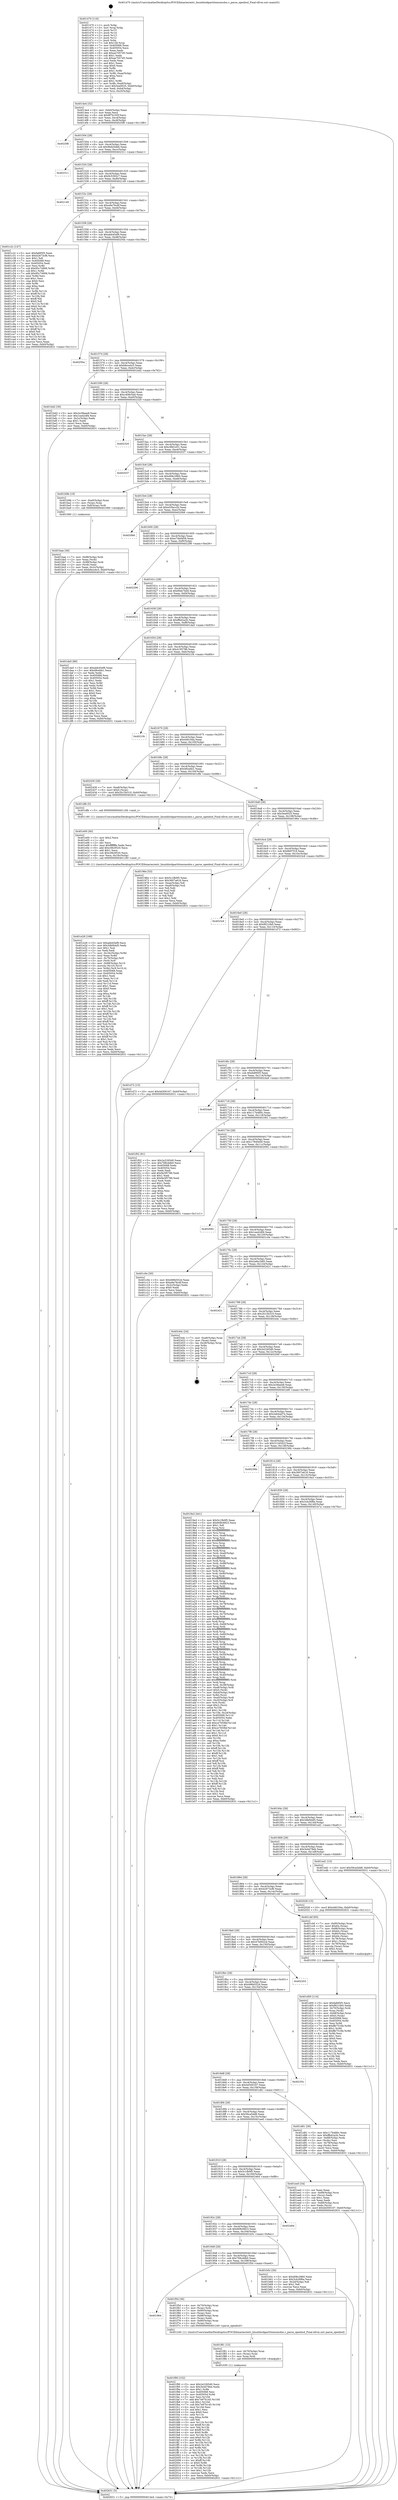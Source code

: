 digraph "0x401470" {
  label = "0x401470 (/mnt/c/Users/mathe/Desktop/tcc/POCII/binaries/extr_linuxblockpartitionsmsdos.c_parse_openbsd_Final-ollvm.out::main(0))"
  labelloc = "t"
  node[shape=record]

  Entry [label="",width=0.3,height=0.3,shape=circle,fillcolor=black,style=filled]
  "0x4014e4" [label="{
     0x4014e4 [32]\l
     | [instrs]\l
     &nbsp;&nbsp;0x4014e4 \<+6\>: mov -0xb0(%rbp),%eax\l
     &nbsp;&nbsp;0x4014ea \<+2\>: mov %eax,%ecx\l
     &nbsp;&nbsp;0x4014ec \<+6\>: sub $0x8f7b193f,%ecx\l
     &nbsp;&nbsp;0x4014f2 \<+6\>: mov %eax,-0xc4(%rbp)\l
     &nbsp;&nbsp;0x4014f8 \<+6\>: mov %ecx,-0xc8(%rbp)\l
     &nbsp;&nbsp;0x4014fe \<+6\>: je 00000000004025f8 \<main+0x1188\>\l
  }"]
  "0x4025f8" [label="{
     0x4025f8\l
  }", style=dashed]
  "0x401504" [label="{
     0x401504 [28]\l
     | [instrs]\l
     &nbsp;&nbsp;0x401504 \<+5\>: jmp 0000000000401509 \<main+0x99\>\l
     &nbsp;&nbsp;0x401509 \<+6\>: mov -0xc4(%rbp),%eax\l
     &nbsp;&nbsp;0x40150f \<+5\>: sub $0x9bd20de6,%eax\l
     &nbsp;&nbsp;0x401514 \<+6\>: mov %eax,-0xcc(%rbp)\l
     &nbsp;&nbsp;0x40151a \<+6\>: je 0000000000402311 \<main+0xea1\>\l
  }"]
  Exit [label="",width=0.3,height=0.3,shape=circle,fillcolor=black,style=filled,peripheries=2]
  "0x402311" [label="{
     0x402311\l
  }", style=dashed]
  "0x401520" [label="{
     0x401520 [28]\l
     | [instrs]\l
     &nbsp;&nbsp;0x401520 \<+5\>: jmp 0000000000401525 \<main+0xb5\>\l
     &nbsp;&nbsp;0x401525 \<+6\>: mov -0xc4(%rbp),%eax\l
     &nbsp;&nbsp;0x40152b \<+5\>: sub $0x9c5392c7,%eax\l
     &nbsp;&nbsp;0x401530 \<+6\>: mov %eax,-0xd0(%rbp)\l
     &nbsp;&nbsp;0x401536 \<+6\>: je 0000000000402149 \<main+0xcd9\>\l
  }"]
  "0x401f90" [label="{
     0x401f90 [152]\l
     | [instrs]\l
     &nbsp;&nbsp;0x401f90 \<+5\>: mov $0x2e2265d0,%ecx\l
     &nbsp;&nbsp;0x401f95 \<+5\>: mov $0x3e4d78eb,%edx\l
     &nbsp;&nbsp;0x401f9a \<+3\>: mov $0x1,%r8b\l
     &nbsp;&nbsp;0x401f9d \<+7\>: mov 0x405068,%esi\l
     &nbsp;&nbsp;0x401fa4 \<+8\>: mov 0x405054,%r9d\l
     &nbsp;&nbsp;0x401fac \<+3\>: mov %esi,%r10d\l
     &nbsp;&nbsp;0x401faf \<+7\>: add $0x7e97b145,%r10d\l
     &nbsp;&nbsp;0x401fb6 \<+4\>: sub $0x1,%r10d\l
     &nbsp;&nbsp;0x401fba \<+7\>: sub $0x7e97b145,%r10d\l
     &nbsp;&nbsp;0x401fc1 \<+4\>: imul %r10d,%esi\l
     &nbsp;&nbsp;0x401fc5 \<+3\>: and $0x1,%esi\l
     &nbsp;&nbsp;0x401fc8 \<+3\>: cmp $0x0,%esi\l
     &nbsp;&nbsp;0x401fcb \<+4\>: sete %r11b\l
     &nbsp;&nbsp;0x401fcf \<+4\>: cmp $0xa,%r9d\l
     &nbsp;&nbsp;0x401fd3 \<+3\>: setl %bl\l
     &nbsp;&nbsp;0x401fd6 \<+3\>: mov %r11b,%r14b\l
     &nbsp;&nbsp;0x401fd9 \<+4\>: xor $0xff,%r14b\l
     &nbsp;&nbsp;0x401fdd \<+3\>: mov %bl,%r15b\l
     &nbsp;&nbsp;0x401fe0 \<+4\>: xor $0xff,%r15b\l
     &nbsp;&nbsp;0x401fe4 \<+4\>: xor $0x0,%r8b\l
     &nbsp;&nbsp;0x401fe8 \<+3\>: mov %r14b,%r12b\l
     &nbsp;&nbsp;0x401feb \<+4\>: and $0x0,%r12b\l
     &nbsp;&nbsp;0x401fef \<+3\>: and %r8b,%r11b\l
     &nbsp;&nbsp;0x401ff2 \<+3\>: mov %r15b,%r13b\l
     &nbsp;&nbsp;0x401ff5 \<+4\>: and $0x0,%r13b\l
     &nbsp;&nbsp;0x401ff9 \<+3\>: and %r8b,%bl\l
     &nbsp;&nbsp;0x401ffc \<+3\>: or %r11b,%r12b\l
     &nbsp;&nbsp;0x401fff \<+3\>: or %bl,%r13b\l
     &nbsp;&nbsp;0x402002 \<+3\>: xor %r13b,%r12b\l
     &nbsp;&nbsp;0x402005 \<+3\>: or %r15b,%r14b\l
     &nbsp;&nbsp;0x402008 \<+4\>: xor $0xff,%r14b\l
     &nbsp;&nbsp;0x40200c \<+4\>: or $0x0,%r8b\l
     &nbsp;&nbsp;0x402010 \<+3\>: and %r8b,%r14b\l
     &nbsp;&nbsp;0x402013 \<+3\>: or %r14b,%r12b\l
     &nbsp;&nbsp;0x402016 \<+4\>: test $0x1,%r12b\l
     &nbsp;&nbsp;0x40201a \<+3\>: cmovne %edx,%ecx\l
     &nbsp;&nbsp;0x40201d \<+6\>: mov %ecx,-0xb0(%rbp)\l
     &nbsp;&nbsp;0x402023 \<+5\>: jmp 0000000000402631 \<main+0x11c1\>\l
  }"]
  "0x402149" [label="{
     0x402149\l
  }", style=dashed]
  "0x40153c" [label="{
     0x40153c [28]\l
     | [instrs]\l
     &nbsp;&nbsp;0x40153c \<+5\>: jmp 0000000000401541 \<main+0xd1\>\l
     &nbsp;&nbsp;0x401541 \<+6\>: mov -0xc4(%rbp),%eax\l
     &nbsp;&nbsp;0x401547 \<+5\>: sub $0xa9a76cdf,%eax\l
     &nbsp;&nbsp;0x40154c \<+6\>: mov %eax,-0xd4(%rbp)\l
     &nbsp;&nbsp;0x401552 \<+6\>: je 0000000000401c2c \<main+0x7bc\>\l
  }"]
  "0x401f81" [label="{
     0x401f81 [15]\l
     | [instrs]\l
     &nbsp;&nbsp;0x401f81 \<+4\>: mov -0x70(%rbp),%rax\l
     &nbsp;&nbsp;0x401f85 \<+3\>: mov (%rax),%rax\l
     &nbsp;&nbsp;0x401f88 \<+3\>: mov %rax,%rdi\l
     &nbsp;&nbsp;0x401f8b \<+5\>: call 0000000000401030 \<free@plt\>\l
     | [calls]\l
     &nbsp;&nbsp;0x401030 \{1\} (unknown)\l
  }"]
  "0x401c2c" [label="{
     0x401c2c [147]\l
     | [instrs]\l
     &nbsp;&nbsp;0x401c2c \<+5\>: mov $0xfa895f3,%eax\l
     &nbsp;&nbsp;0x401c31 \<+5\>: mov $0x42673cf6,%ecx\l
     &nbsp;&nbsp;0x401c36 \<+2\>: mov $0x1,%dl\l
     &nbsp;&nbsp;0x401c38 \<+7\>: mov 0x405068,%esi\l
     &nbsp;&nbsp;0x401c3f \<+7\>: mov 0x405054,%edi\l
     &nbsp;&nbsp;0x401c46 \<+3\>: mov %esi,%r8d\l
     &nbsp;&nbsp;0x401c49 \<+7\>: sub $0x95c74906,%r8d\l
     &nbsp;&nbsp;0x401c50 \<+4\>: sub $0x1,%r8d\l
     &nbsp;&nbsp;0x401c54 \<+7\>: add $0x95c74906,%r8d\l
     &nbsp;&nbsp;0x401c5b \<+4\>: imul %r8d,%esi\l
     &nbsp;&nbsp;0x401c5f \<+3\>: and $0x1,%esi\l
     &nbsp;&nbsp;0x401c62 \<+3\>: cmp $0x0,%esi\l
     &nbsp;&nbsp;0x401c65 \<+4\>: sete %r9b\l
     &nbsp;&nbsp;0x401c69 \<+3\>: cmp $0xa,%edi\l
     &nbsp;&nbsp;0x401c6c \<+4\>: setl %r10b\l
     &nbsp;&nbsp;0x401c70 \<+3\>: mov %r9b,%r11b\l
     &nbsp;&nbsp;0x401c73 \<+4\>: xor $0xff,%r11b\l
     &nbsp;&nbsp;0x401c77 \<+3\>: mov %r10b,%bl\l
     &nbsp;&nbsp;0x401c7a \<+3\>: xor $0xff,%bl\l
     &nbsp;&nbsp;0x401c7d \<+3\>: xor $0x0,%dl\l
     &nbsp;&nbsp;0x401c80 \<+3\>: mov %r11b,%r14b\l
     &nbsp;&nbsp;0x401c83 \<+4\>: and $0x0,%r14b\l
     &nbsp;&nbsp;0x401c87 \<+3\>: and %dl,%r9b\l
     &nbsp;&nbsp;0x401c8a \<+3\>: mov %bl,%r15b\l
     &nbsp;&nbsp;0x401c8d \<+4\>: and $0x0,%r15b\l
     &nbsp;&nbsp;0x401c91 \<+3\>: and %dl,%r10b\l
     &nbsp;&nbsp;0x401c94 \<+3\>: or %r9b,%r14b\l
     &nbsp;&nbsp;0x401c97 \<+3\>: or %r10b,%r15b\l
     &nbsp;&nbsp;0x401c9a \<+3\>: xor %r15b,%r14b\l
     &nbsp;&nbsp;0x401c9d \<+3\>: or %bl,%r11b\l
     &nbsp;&nbsp;0x401ca0 \<+4\>: xor $0xff,%r11b\l
     &nbsp;&nbsp;0x401ca4 \<+3\>: or $0x0,%dl\l
     &nbsp;&nbsp;0x401ca7 \<+3\>: and %dl,%r11b\l
     &nbsp;&nbsp;0x401caa \<+3\>: or %r11b,%r14b\l
     &nbsp;&nbsp;0x401cad \<+4\>: test $0x1,%r14b\l
     &nbsp;&nbsp;0x401cb1 \<+3\>: cmovne %ecx,%eax\l
     &nbsp;&nbsp;0x401cb4 \<+6\>: mov %eax,-0xb0(%rbp)\l
     &nbsp;&nbsp;0x401cba \<+5\>: jmp 0000000000402631 \<main+0x11c1\>\l
  }"]
  "0x401558" [label="{
     0x401558 [28]\l
     | [instrs]\l
     &nbsp;&nbsp;0x401558 \<+5\>: jmp 000000000040155d \<main+0xed\>\l
     &nbsp;&nbsp;0x40155d \<+6\>: mov -0xc4(%rbp),%eax\l
     &nbsp;&nbsp;0x401563 \<+5\>: sub $0xabb45ef9,%eax\l
     &nbsp;&nbsp;0x401568 \<+6\>: mov %eax,-0xd8(%rbp)\l
     &nbsp;&nbsp;0x40156e \<+6\>: je 000000000040250a \<main+0x109a\>\l
  }"]
  "0x401964" [label="{
     0x401964\l
  }", style=dashed]
  "0x40250a" [label="{
     0x40250a\l
  }", style=dashed]
  "0x401574" [label="{
     0x401574 [28]\l
     | [instrs]\l
     &nbsp;&nbsp;0x401574 \<+5\>: jmp 0000000000401579 \<main+0x109\>\l
     &nbsp;&nbsp;0x401579 \<+6\>: mov -0xc4(%rbp),%eax\l
     &nbsp;&nbsp;0x40157f \<+5\>: sub $0xbfece4c5,%eax\l
     &nbsp;&nbsp;0x401584 \<+6\>: mov %eax,-0xdc(%rbp)\l
     &nbsp;&nbsp;0x40158a \<+6\>: je 0000000000401bd2 \<main+0x762\>\l
  }"]
  "0x401f5d" [label="{
     0x401f5d [36]\l
     | [instrs]\l
     &nbsp;&nbsp;0x401f5d \<+4\>: mov -0x70(%rbp),%rax\l
     &nbsp;&nbsp;0x401f61 \<+3\>: mov (%rax),%rdi\l
     &nbsp;&nbsp;0x401f64 \<+7\>: mov -0x90(%rbp),%rax\l
     &nbsp;&nbsp;0x401f6b \<+2\>: mov (%rax),%esi\l
     &nbsp;&nbsp;0x401f6d \<+7\>: mov -0x88(%rbp),%rax\l
     &nbsp;&nbsp;0x401f74 \<+2\>: mov (%rax),%edx\l
     &nbsp;&nbsp;0x401f76 \<+4\>: mov -0x80(%rbp),%rax\l
     &nbsp;&nbsp;0x401f7a \<+2\>: mov (%rax),%ecx\l
     &nbsp;&nbsp;0x401f7c \<+5\>: call 0000000000401240 \<parse_openbsd\>\l
     | [calls]\l
     &nbsp;&nbsp;0x401240 \{1\} (/mnt/c/Users/mathe/Desktop/tcc/POCII/binaries/extr_linuxblockpartitionsmsdos.c_parse_openbsd_Final-ollvm.out::parse_openbsd)\l
  }"]
  "0x401bd2" [label="{
     0x401bd2 [30]\l
     | [instrs]\l
     &nbsp;&nbsp;0x401bd2 \<+5\>: mov $0x2e38aee8,%eax\l
     &nbsp;&nbsp;0x401bd7 \<+5\>: mov $0x1ea42df4,%ecx\l
     &nbsp;&nbsp;0x401bdc \<+3\>: mov -0x2c(%rbp),%edx\l
     &nbsp;&nbsp;0x401bdf \<+3\>: cmp $0x1,%edx\l
     &nbsp;&nbsp;0x401be2 \<+3\>: cmovl %ecx,%eax\l
     &nbsp;&nbsp;0x401be5 \<+6\>: mov %eax,-0xb0(%rbp)\l
     &nbsp;&nbsp;0x401beb \<+5\>: jmp 0000000000402631 \<main+0x11c1\>\l
  }"]
  "0x401590" [label="{
     0x401590 [28]\l
     | [instrs]\l
     &nbsp;&nbsp;0x401590 \<+5\>: jmp 0000000000401595 \<main+0x125\>\l
     &nbsp;&nbsp;0x401595 \<+6\>: mov -0xc4(%rbp),%eax\l
     &nbsp;&nbsp;0x40159b \<+5\>: sub $0xc408c5ad,%eax\l
     &nbsp;&nbsp;0x4015a0 \<+6\>: mov %eax,-0xe0(%rbp)\l
     &nbsp;&nbsp;0x4015a6 \<+6\>: je 0000000000402320 \<main+0xeb0\>\l
  }"]
  "0x401e28" [label="{
     0x401e28 [169]\l
     | [instrs]\l
     &nbsp;&nbsp;0x401e28 \<+5\>: mov $0xabb45ef9,%ecx\l
     &nbsp;&nbsp;0x401e2d \<+5\>: mov $0x3dbf44d5,%edx\l
     &nbsp;&nbsp;0x401e32 \<+3\>: mov $0x1,%sil\l
     &nbsp;&nbsp;0x401e35 \<+2\>: xor %edi,%edi\l
     &nbsp;&nbsp;0x401e37 \<+7\>: mov -0x16c(%rbp),%r8d\l
     &nbsp;&nbsp;0x401e3e \<+4\>: imul %eax,%r8d\l
     &nbsp;&nbsp;0x401e42 \<+4\>: mov -0x70(%rbp),%r9\l
     &nbsp;&nbsp;0x401e46 \<+3\>: mov (%r9),%r9\l
     &nbsp;&nbsp;0x401e49 \<+4\>: mov -0x68(%rbp),%r10\l
     &nbsp;&nbsp;0x401e4d \<+3\>: movslq (%r10),%r10\l
     &nbsp;&nbsp;0x401e50 \<+4\>: mov %r8d,(%r9,%r10,4)\l
     &nbsp;&nbsp;0x401e54 \<+7\>: mov 0x405068,%eax\l
     &nbsp;&nbsp;0x401e5b \<+8\>: mov 0x405054,%r8d\l
     &nbsp;&nbsp;0x401e63 \<+3\>: sub $0x1,%edi\l
     &nbsp;&nbsp;0x401e66 \<+3\>: mov %eax,%r11d\l
     &nbsp;&nbsp;0x401e69 \<+3\>: add %edi,%r11d\l
     &nbsp;&nbsp;0x401e6c \<+4\>: imul %r11d,%eax\l
     &nbsp;&nbsp;0x401e70 \<+3\>: and $0x1,%eax\l
     &nbsp;&nbsp;0x401e73 \<+3\>: cmp $0x0,%eax\l
     &nbsp;&nbsp;0x401e76 \<+3\>: sete %bl\l
     &nbsp;&nbsp;0x401e79 \<+4\>: cmp $0xa,%r8d\l
     &nbsp;&nbsp;0x401e7d \<+4\>: setl %r14b\l
     &nbsp;&nbsp;0x401e81 \<+3\>: mov %bl,%r15b\l
     &nbsp;&nbsp;0x401e84 \<+4\>: xor $0xff,%r15b\l
     &nbsp;&nbsp;0x401e88 \<+3\>: mov %r14b,%r12b\l
     &nbsp;&nbsp;0x401e8b \<+4\>: xor $0xff,%r12b\l
     &nbsp;&nbsp;0x401e8f \<+4\>: xor $0x1,%sil\l
     &nbsp;&nbsp;0x401e93 \<+3\>: mov %r15b,%r13b\l
     &nbsp;&nbsp;0x401e96 \<+4\>: and $0xff,%r13b\l
     &nbsp;&nbsp;0x401e9a \<+3\>: and %sil,%bl\l
     &nbsp;&nbsp;0x401e9d \<+3\>: mov %r12b,%al\l
     &nbsp;&nbsp;0x401ea0 \<+2\>: and $0xff,%al\l
     &nbsp;&nbsp;0x401ea2 \<+3\>: and %sil,%r14b\l
     &nbsp;&nbsp;0x401ea5 \<+3\>: or %bl,%r13b\l
     &nbsp;&nbsp;0x401ea8 \<+3\>: or %r14b,%al\l
     &nbsp;&nbsp;0x401eab \<+3\>: xor %al,%r13b\l
     &nbsp;&nbsp;0x401eae \<+3\>: or %r12b,%r15b\l
     &nbsp;&nbsp;0x401eb1 \<+4\>: xor $0xff,%r15b\l
     &nbsp;&nbsp;0x401eb5 \<+4\>: or $0x1,%sil\l
     &nbsp;&nbsp;0x401eb9 \<+3\>: and %sil,%r15b\l
     &nbsp;&nbsp;0x401ebc \<+3\>: or %r15b,%r13b\l
     &nbsp;&nbsp;0x401ebf \<+4\>: test $0x1,%r13b\l
     &nbsp;&nbsp;0x401ec3 \<+3\>: cmovne %edx,%ecx\l
     &nbsp;&nbsp;0x401ec6 \<+6\>: mov %ecx,-0xb0(%rbp)\l
     &nbsp;&nbsp;0x401ecc \<+5\>: jmp 0000000000402631 \<main+0x11c1\>\l
  }"]
  "0x402320" [label="{
     0x402320\l
  }", style=dashed]
  "0x4015ac" [label="{
     0x4015ac [28]\l
     | [instrs]\l
     &nbsp;&nbsp;0x4015ac \<+5\>: jmp 00000000004015b1 \<main+0x141\>\l
     &nbsp;&nbsp;0x4015b1 \<+6\>: mov -0xc4(%rbp),%eax\l
     &nbsp;&nbsp;0x4015b7 \<+5\>: sub $0xc9fd1d31,%eax\l
     &nbsp;&nbsp;0x4015bc \<+6\>: mov %eax,-0xe4(%rbp)\l
     &nbsp;&nbsp;0x4015c2 \<+6\>: je 0000000000402037 \<main+0xbc7\>\l
  }"]
  "0x401e00" [label="{
     0x401e00 [40]\l
     | [instrs]\l
     &nbsp;&nbsp;0x401e00 \<+5\>: mov $0x2,%ecx\l
     &nbsp;&nbsp;0x401e05 \<+1\>: cltd\l
     &nbsp;&nbsp;0x401e06 \<+2\>: idiv %ecx\l
     &nbsp;&nbsp;0x401e08 \<+6\>: imul $0xfffffffe,%edx,%ecx\l
     &nbsp;&nbsp;0x401e0e \<+6\>: add $0xc06c9520,%ecx\l
     &nbsp;&nbsp;0x401e14 \<+3\>: add $0x1,%ecx\l
     &nbsp;&nbsp;0x401e17 \<+6\>: sub $0xc06c9520,%ecx\l
     &nbsp;&nbsp;0x401e1d \<+6\>: mov %ecx,-0x16c(%rbp)\l
     &nbsp;&nbsp;0x401e23 \<+5\>: call 0000000000401160 \<next_i\>\l
     | [calls]\l
     &nbsp;&nbsp;0x401160 \{1\} (/mnt/c/Users/mathe/Desktop/tcc/POCII/binaries/extr_linuxblockpartitionsmsdos.c_parse_openbsd_Final-ollvm.out::next_i)\l
  }"]
  "0x402037" [label="{
     0x402037\l
  }", style=dashed]
  "0x4015c8" [label="{
     0x4015c8 [28]\l
     | [instrs]\l
     &nbsp;&nbsp;0x4015c8 \<+5\>: jmp 00000000004015cd \<main+0x15d\>\l
     &nbsp;&nbsp;0x4015cd \<+6\>: mov -0xc4(%rbp),%eax\l
     &nbsp;&nbsp;0x4015d3 \<+5\>: sub $0xd08c2860,%eax\l
     &nbsp;&nbsp;0x4015d8 \<+6\>: mov %eax,-0xe8(%rbp)\l
     &nbsp;&nbsp;0x4015de \<+6\>: je 0000000000401b9b \<main+0x72b\>\l
  }"]
  "0x401d00" [label="{
     0x401d00 [114]\l
     | [instrs]\l
     &nbsp;&nbsp;0x401d00 \<+5\>: mov $0xfa895f3,%ecx\l
     &nbsp;&nbsp;0x401d05 \<+5\>: mov $0xf8210b0,%edx\l
     &nbsp;&nbsp;0x401d0a \<+4\>: mov -0x70(%rbp),%rdi\l
     &nbsp;&nbsp;0x401d0e \<+3\>: mov %rax,(%rdi)\l
     &nbsp;&nbsp;0x401d11 \<+4\>: mov -0x68(%rbp),%rax\l
     &nbsp;&nbsp;0x401d15 \<+6\>: movl $0x0,(%rax)\l
     &nbsp;&nbsp;0x401d1b \<+7\>: mov 0x405068,%esi\l
     &nbsp;&nbsp;0x401d22 \<+8\>: mov 0x405054,%r8d\l
     &nbsp;&nbsp;0x401d2a \<+3\>: mov %esi,%r9d\l
     &nbsp;&nbsp;0x401d2d \<+7\>: add $0xffe7516b,%r9d\l
     &nbsp;&nbsp;0x401d34 \<+4\>: sub $0x1,%r9d\l
     &nbsp;&nbsp;0x401d38 \<+7\>: sub $0xffe7516b,%r9d\l
     &nbsp;&nbsp;0x401d3f \<+4\>: imul %r9d,%esi\l
     &nbsp;&nbsp;0x401d43 \<+3\>: and $0x1,%esi\l
     &nbsp;&nbsp;0x401d46 \<+3\>: cmp $0x0,%esi\l
     &nbsp;&nbsp;0x401d49 \<+4\>: sete %r10b\l
     &nbsp;&nbsp;0x401d4d \<+4\>: cmp $0xa,%r8d\l
     &nbsp;&nbsp;0x401d51 \<+4\>: setl %r11b\l
     &nbsp;&nbsp;0x401d55 \<+3\>: mov %r10b,%bl\l
     &nbsp;&nbsp;0x401d58 \<+3\>: and %r11b,%bl\l
     &nbsp;&nbsp;0x401d5b \<+3\>: xor %r11b,%r10b\l
     &nbsp;&nbsp;0x401d5e \<+3\>: or %r10b,%bl\l
     &nbsp;&nbsp;0x401d61 \<+3\>: test $0x1,%bl\l
     &nbsp;&nbsp;0x401d64 \<+3\>: cmovne %edx,%ecx\l
     &nbsp;&nbsp;0x401d67 \<+6\>: mov %ecx,-0xb0(%rbp)\l
     &nbsp;&nbsp;0x401d6d \<+5\>: jmp 0000000000402631 \<main+0x11c1\>\l
  }"]
  "0x401b9b" [label="{
     0x401b9b [19]\l
     | [instrs]\l
     &nbsp;&nbsp;0x401b9b \<+7\>: mov -0xa0(%rbp),%rax\l
     &nbsp;&nbsp;0x401ba2 \<+3\>: mov (%rax),%rax\l
     &nbsp;&nbsp;0x401ba5 \<+4\>: mov 0x8(%rax),%rdi\l
     &nbsp;&nbsp;0x401ba9 \<+5\>: call 0000000000401060 \<atoi@plt\>\l
     | [calls]\l
     &nbsp;&nbsp;0x401060 \{1\} (unknown)\l
  }"]
  "0x4015e4" [label="{
     0x4015e4 [28]\l
     | [instrs]\l
     &nbsp;&nbsp;0x4015e4 \<+5\>: jmp 00000000004015e9 \<main+0x179\>\l
     &nbsp;&nbsp;0x4015e9 \<+6\>: mov -0xc4(%rbp),%eax\l
     &nbsp;&nbsp;0x4015ef \<+5\>: sub $0xe55bcc2b,%eax\l
     &nbsp;&nbsp;0x4015f4 \<+6\>: mov %eax,-0xec(%rbp)\l
     &nbsp;&nbsp;0x4015fa \<+6\>: je 00000000004020b6 \<main+0xc46\>\l
  }"]
  "0x401bae" [label="{
     0x401bae [36]\l
     | [instrs]\l
     &nbsp;&nbsp;0x401bae \<+7\>: mov -0x98(%rbp),%rdi\l
     &nbsp;&nbsp;0x401bb5 \<+2\>: mov %eax,(%rdi)\l
     &nbsp;&nbsp;0x401bb7 \<+7\>: mov -0x98(%rbp),%rdi\l
     &nbsp;&nbsp;0x401bbe \<+2\>: mov (%rdi),%eax\l
     &nbsp;&nbsp;0x401bc0 \<+3\>: mov %eax,-0x2c(%rbp)\l
     &nbsp;&nbsp;0x401bc3 \<+10\>: movl $0xbfece4c5,-0xb0(%rbp)\l
     &nbsp;&nbsp;0x401bcd \<+5\>: jmp 0000000000402631 \<main+0x11c1\>\l
  }"]
  "0x4020b6" [label="{
     0x4020b6\l
  }", style=dashed]
  "0x401600" [label="{
     0x401600 [28]\l
     | [instrs]\l
     &nbsp;&nbsp;0x401600 \<+5\>: jmp 0000000000401605 \<main+0x195\>\l
     &nbsp;&nbsp;0x401605 \<+6\>: mov -0xc4(%rbp),%eax\l
     &nbsp;&nbsp;0x40160b \<+5\>: sub $0xe74b0d58,%eax\l
     &nbsp;&nbsp;0x401610 \<+6\>: mov %eax,-0xf0(%rbp)\l
     &nbsp;&nbsp;0x401616 \<+6\>: je 0000000000402296 \<main+0xe26\>\l
  }"]
  "0x401948" [label="{
     0x401948 [28]\l
     | [instrs]\l
     &nbsp;&nbsp;0x401948 \<+5\>: jmp 000000000040194d \<main+0x4dd\>\l
     &nbsp;&nbsp;0x40194d \<+6\>: mov -0xc4(%rbp),%eax\l
     &nbsp;&nbsp;0x401953 \<+5\>: sub $0x768cddb0,%eax\l
     &nbsp;&nbsp;0x401958 \<+6\>: mov %eax,-0x168(%rbp)\l
     &nbsp;&nbsp;0x40195e \<+6\>: je 0000000000401f5d \<main+0xaed\>\l
  }"]
  "0x402296" [label="{
     0x402296\l
  }", style=dashed]
  "0x40161c" [label="{
     0x40161c [28]\l
     | [instrs]\l
     &nbsp;&nbsp;0x40161c \<+5\>: jmp 0000000000401621 \<main+0x1b1\>\l
     &nbsp;&nbsp;0x401621 \<+6\>: mov -0xc4(%rbp),%eax\l
     &nbsp;&nbsp;0x401627 \<+5\>: sub $0xf0eb7bd4,%eax\l
     &nbsp;&nbsp;0x40162c \<+6\>: mov %eax,-0xf4(%rbp)\l
     &nbsp;&nbsp;0x401632 \<+6\>: je 0000000000402622 \<main+0x11b2\>\l
  }"]
  "0x401b5c" [label="{
     0x401b5c [30]\l
     | [instrs]\l
     &nbsp;&nbsp;0x401b5c \<+5\>: mov $0xd08c2860,%eax\l
     &nbsp;&nbsp;0x401b61 \<+5\>: mov $0x3cb26f6a,%ecx\l
     &nbsp;&nbsp;0x401b66 \<+3\>: mov -0x2d(%rbp),%dl\l
     &nbsp;&nbsp;0x401b69 \<+3\>: test $0x1,%dl\l
     &nbsp;&nbsp;0x401b6c \<+3\>: cmovne %ecx,%eax\l
     &nbsp;&nbsp;0x401b6f \<+6\>: mov %eax,-0xb0(%rbp)\l
     &nbsp;&nbsp;0x401b75 \<+5\>: jmp 0000000000402631 \<main+0x11c1\>\l
  }"]
  "0x402622" [label="{
     0x402622\l
  }", style=dashed]
  "0x401638" [label="{
     0x401638 [28]\l
     | [instrs]\l
     &nbsp;&nbsp;0x401638 \<+5\>: jmp 000000000040163d \<main+0x1cd\>\l
     &nbsp;&nbsp;0x40163d \<+6\>: mov -0xc4(%rbp),%eax\l
     &nbsp;&nbsp;0x401643 \<+5\>: sub $0xffbd2a2b,%eax\l
     &nbsp;&nbsp;0x401648 \<+6\>: mov %eax,-0xf8(%rbp)\l
     &nbsp;&nbsp;0x40164e \<+6\>: je 0000000000401da5 \<main+0x935\>\l
  }"]
  "0x40192c" [label="{
     0x40192c [28]\l
     | [instrs]\l
     &nbsp;&nbsp;0x40192c \<+5\>: jmp 0000000000401931 \<main+0x4c1\>\l
     &nbsp;&nbsp;0x401931 \<+6\>: mov -0xc4(%rbp),%eax\l
     &nbsp;&nbsp;0x401937 \<+5\>: sub $0x608c6823,%eax\l
     &nbsp;&nbsp;0x40193c \<+6\>: mov %eax,-0x164(%rbp)\l
     &nbsp;&nbsp;0x401942 \<+6\>: je 0000000000401b5c \<main+0x6ec\>\l
  }"]
  "0x401da5" [label="{
     0x401da5 [86]\l
     | [instrs]\l
     &nbsp;&nbsp;0x401da5 \<+5\>: mov $0xabb45ef9,%eax\l
     &nbsp;&nbsp;0x401daa \<+5\>: mov $0x48cebb1,%ecx\l
     &nbsp;&nbsp;0x401daf \<+2\>: xor %edx,%edx\l
     &nbsp;&nbsp;0x401db1 \<+7\>: mov 0x405068,%esi\l
     &nbsp;&nbsp;0x401db8 \<+7\>: mov 0x405054,%edi\l
     &nbsp;&nbsp;0x401dbf \<+3\>: sub $0x1,%edx\l
     &nbsp;&nbsp;0x401dc2 \<+3\>: mov %esi,%r8d\l
     &nbsp;&nbsp;0x401dc5 \<+3\>: add %edx,%r8d\l
     &nbsp;&nbsp;0x401dc8 \<+4\>: imul %r8d,%esi\l
     &nbsp;&nbsp;0x401dcc \<+3\>: and $0x1,%esi\l
     &nbsp;&nbsp;0x401dcf \<+3\>: cmp $0x0,%esi\l
     &nbsp;&nbsp;0x401dd2 \<+4\>: sete %r9b\l
     &nbsp;&nbsp;0x401dd6 \<+3\>: cmp $0xa,%edi\l
     &nbsp;&nbsp;0x401dd9 \<+4\>: setl %r10b\l
     &nbsp;&nbsp;0x401ddd \<+3\>: mov %r9b,%r11b\l
     &nbsp;&nbsp;0x401de0 \<+3\>: and %r10b,%r11b\l
     &nbsp;&nbsp;0x401de3 \<+3\>: xor %r10b,%r9b\l
     &nbsp;&nbsp;0x401de6 \<+3\>: or %r9b,%r11b\l
     &nbsp;&nbsp;0x401de9 \<+4\>: test $0x1,%r11b\l
     &nbsp;&nbsp;0x401ded \<+3\>: cmovne %ecx,%eax\l
     &nbsp;&nbsp;0x401df0 \<+6\>: mov %eax,-0xb0(%rbp)\l
     &nbsp;&nbsp;0x401df6 \<+5\>: jmp 0000000000402631 \<main+0x11c1\>\l
  }"]
  "0x401654" [label="{
     0x401654 [28]\l
     | [instrs]\l
     &nbsp;&nbsp;0x401654 \<+5\>: jmp 0000000000401659 \<main+0x1e9\>\l
     &nbsp;&nbsp;0x401659 \<+6\>: mov -0xc4(%rbp),%eax\l
     &nbsp;&nbsp;0x40165f \<+5\>: sub $0x4195786,%eax\l
     &nbsp;&nbsp;0x401664 \<+6\>: mov %eax,-0xfc(%rbp)\l
     &nbsp;&nbsp;0x40166a \<+6\>: je 00000000004021f4 \<main+0xd84\>\l
  }"]
  "0x402464" [label="{
     0x402464\l
  }", style=dashed]
  "0x4021f4" [label="{
     0x4021f4\l
  }", style=dashed]
  "0x401670" [label="{
     0x401670 [28]\l
     | [instrs]\l
     &nbsp;&nbsp;0x401670 \<+5\>: jmp 0000000000401675 \<main+0x205\>\l
     &nbsp;&nbsp;0x401675 \<+6\>: mov -0xc4(%rbp),%eax\l
     &nbsp;&nbsp;0x40167b \<+5\>: sub $0x448194a,%eax\l
     &nbsp;&nbsp;0x401680 \<+6\>: mov %eax,-0x100(%rbp)\l
     &nbsp;&nbsp;0x401686 \<+6\>: je 0000000000402430 \<main+0xfc0\>\l
  }"]
  "0x401910" [label="{
     0x401910 [28]\l
     | [instrs]\l
     &nbsp;&nbsp;0x401910 \<+5\>: jmp 0000000000401915 \<main+0x4a5\>\l
     &nbsp;&nbsp;0x401915 \<+6\>: mov -0xc4(%rbp),%eax\l
     &nbsp;&nbsp;0x40191b \<+5\>: sub $0x5c1fb0f5,%eax\l
     &nbsp;&nbsp;0x401920 \<+6\>: mov %eax,-0x160(%rbp)\l
     &nbsp;&nbsp;0x401926 \<+6\>: je 0000000000402464 \<main+0xff4\>\l
  }"]
  "0x402430" [label="{
     0x402430 [28]\l
     | [instrs]\l
     &nbsp;&nbsp;0x402430 \<+7\>: mov -0xa8(%rbp),%rax\l
     &nbsp;&nbsp;0x402437 \<+6\>: movl $0x0,(%rax)\l
     &nbsp;&nbsp;0x40243d \<+10\>: movl $0x2b15b310,-0xb0(%rbp)\l
     &nbsp;&nbsp;0x402447 \<+5\>: jmp 0000000000402631 \<main+0x11c1\>\l
  }"]
  "0x40168c" [label="{
     0x40168c [28]\l
     | [instrs]\l
     &nbsp;&nbsp;0x40168c \<+5\>: jmp 0000000000401691 \<main+0x221\>\l
     &nbsp;&nbsp;0x401691 \<+6\>: mov -0xc4(%rbp),%eax\l
     &nbsp;&nbsp;0x401697 \<+5\>: sub $0x48cebb1,%eax\l
     &nbsp;&nbsp;0x40169c \<+6\>: mov %eax,-0x104(%rbp)\l
     &nbsp;&nbsp;0x4016a2 \<+6\>: je 0000000000401dfb \<main+0x98b\>\l
  }"]
  "0x401ee0" [label="{
     0x401ee0 [34]\l
     | [instrs]\l
     &nbsp;&nbsp;0x401ee0 \<+2\>: xor %eax,%eax\l
     &nbsp;&nbsp;0x401ee2 \<+4\>: mov -0x68(%rbp),%rcx\l
     &nbsp;&nbsp;0x401ee6 \<+2\>: mov (%rcx),%edx\l
     &nbsp;&nbsp;0x401ee8 \<+3\>: sub $0x1,%eax\l
     &nbsp;&nbsp;0x401eeb \<+2\>: sub %eax,%edx\l
     &nbsp;&nbsp;0x401eed \<+4\>: mov -0x68(%rbp),%rcx\l
     &nbsp;&nbsp;0x401ef1 \<+2\>: mov %edx,(%rcx)\l
     &nbsp;&nbsp;0x401ef3 \<+10\>: movl $0x4d300167,-0xb0(%rbp)\l
     &nbsp;&nbsp;0x401efd \<+5\>: jmp 0000000000402631 \<main+0x11c1\>\l
  }"]
  "0x401dfb" [label="{
     0x401dfb [5]\l
     | [instrs]\l
     &nbsp;&nbsp;0x401dfb \<+5\>: call 0000000000401160 \<next_i\>\l
     | [calls]\l
     &nbsp;&nbsp;0x401160 \{1\} (/mnt/c/Users/mathe/Desktop/tcc/POCII/binaries/extr_linuxblockpartitionsmsdos.c_parse_openbsd_Final-ollvm.out::next_i)\l
  }"]
  "0x4016a8" [label="{
     0x4016a8 [28]\l
     | [instrs]\l
     &nbsp;&nbsp;0x4016a8 \<+5\>: jmp 00000000004016ad \<main+0x23d\>\l
     &nbsp;&nbsp;0x4016ad \<+6\>: mov -0xc4(%rbp),%eax\l
     &nbsp;&nbsp;0x4016b3 \<+5\>: sub $0x5ea0025,%eax\l
     &nbsp;&nbsp;0x4016b8 \<+6\>: mov %eax,-0x108(%rbp)\l
     &nbsp;&nbsp;0x4016be \<+6\>: je 000000000040196e \<main+0x4fe\>\l
  }"]
  "0x4018f4" [label="{
     0x4018f4 [28]\l
     | [instrs]\l
     &nbsp;&nbsp;0x4018f4 \<+5\>: jmp 00000000004018f9 \<main+0x489\>\l
     &nbsp;&nbsp;0x4018f9 \<+6\>: mov -0xc4(%rbp),%eax\l
     &nbsp;&nbsp;0x4018ff \<+5\>: sub $0x59ca5dd8,%eax\l
     &nbsp;&nbsp;0x401904 \<+6\>: mov %eax,-0x15c(%rbp)\l
     &nbsp;&nbsp;0x40190a \<+6\>: je 0000000000401ee0 \<main+0xa70\>\l
  }"]
  "0x40196e" [label="{
     0x40196e [53]\l
     | [instrs]\l
     &nbsp;&nbsp;0x40196e \<+5\>: mov $0x5c1fb0f5,%eax\l
     &nbsp;&nbsp;0x401973 \<+5\>: mov $0x3607a616,%ecx\l
     &nbsp;&nbsp;0x401978 \<+6\>: mov -0xaa(%rbp),%dl\l
     &nbsp;&nbsp;0x40197e \<+7\>: mov -0xa9(%rbp),%sil\l
     &nbsp;&nbsp;0x401985 \<+3\>: mov %dl,%dil\l
     &nbsp;&nbsp;0x401988 \<+3\>: and %sil,%dil\l
     &nbsp;&nbsp;0x40198b \<+3\>: xor %sil,%dl\l
     &nbsp;&nbsp;0x40198e \<+3\>: or %dl,%dil\l
     &nbsp;&nbsp;0x401991 \<+4\>: test $0x1,%dil\l
     &nbsp;&nbsp;0x401995 \<+3\>: cmovne %ecx,%eax\l
     &nbsp;&nbsp;0x401998 \<+6\>: mov %eax,-0xb0(%rbp)\l
     &nbsp;&nbsp;0x40199e \<+5\>: jmp 0000000000402631 \<main+0x11c1\>\l
  }"]
  "0x4016c4" [label="{
     0x4016c4 [28]\l
     | [instrs]\l
     &nbsp;&nbsp;0x4016c4 \<+5\>: jmp 00000000004016c9 \<main+0x259\>\l
     &nbsp;&nbsp;0x4016c9 \<+6\>: mov -0xc4(%rbp),%eax\l
     &nbsp;&nbsp;0x4016cf \<+5\>: sub $0x8b97f18,%eax\l
     &nbsp;&nbsp;0x4016d4 \<+6\>: mov %eax,-0x10c(%rbp)\l
     &nbsp;&nbsp;0x4016da \<+6\>: je 00000000004023c6 \<main+0xf56\>\l
  }"]
  "0x402631" [label="{
     0x402631 [5]\l
     | [instrs]\l
     &nbsp;&nbsp;0x402631 \<+5\>: jmp 00000000004014e4 \<main+0x74\>\l
  }"]
  "0x401470" [label="{
     0x401470 [116]\l
     | [instrs]\l
     &nbsp;&nbsp;0x401470 \<+1\>: push %rbp\l
     &nbsp;&nbsp;0x401471 \<+3\>: mov %rsp,%rbp\l
     &nbsp;&nbsp;0x401474 \<+2\>: push %r15\l
     &nbsp;&nbsp;0x401476 \<+2\>: push %r14\l
     &nbsp;&nbsp;0x401478 \<+2\>: push %r13\l
     &nbsp;&nbsp;0x40147a \<+2\>: push %r12\l
     &nbsp;&nbsp;0x40147c \<+1\>: push %rbx\l
     &nbsp;&nbsp;0x40147d \<+7\>: sub $0x158,%rsp\l
     &nbsp;&nbsp;0x401484 \<+7\>: mov 0x405068,%eax\l
     &nbsp;&nbsp;0x40148b \<+7\>: mov 0x405054,%ecx\l
     &nbsp;&nbsp;0x401492 \<+2\>: mov %eax,%edx\l
     &nbsp;&nbsp;0x401494 \<+6\>: add $0xae7057d5,%edx\l
     &nbsp;&nbsp;0x40149a \<+3\>: sub $0x1,%edx\l
     &nbsp;&nbsp;0x40149d \<+6\>: sub $0xae7057d5,%edx\l
     &nbsp;&nbsp;0x4014a3 \<+3\>: imul %edx,%eax\l
     &nbsp;&nbsp;0x4014a6 \<+3\>: and $0x1,%eax\l
     &nbsp;&nbsp;0x4014a9 \<+3\>: cmp $0x0,%eax\l
     &nbsp;&nbsp;0x4014ac \<+4\>: sete %r8b\l
     &nbsp;&nbsp;0x4014b0 \<+4\>: and $0x1,%r8b\l
     &nbsp;&nbsp;0x4014b4 \<+7\>: mov %r8b,-0xaa(%rbp)\l
     &nbsp;&nbsp;0x4014bb \<+3\>: cmp $0xa,%ecx\l
     &nbsp;&nbsp;0x4014be \<+4\>: setl %r8b\l
     &nbsp;&nbsp;0x4014c2 \<+4\>: and $0x1,%r8b\l
     &nbsp;&nbsp;0x4014c6 \<+7\>: mov %r8b,-0xa9(%rbp)\l
     &nbsp;&nbsp;0x4014cd \<+10\>: movl $0x5ea0025,-0xb0(%rbp)\l
     &nbsp;&nbsp;0x4014d7 \<+6\>: mov %edi,-0xb4(%rbp)\l
     &nbsp;&nbsp;0x4014dd \<+7\>: mov %rsi,-0xc0(%rbp)\l
  }"]
  "0x401d81" [label="{
     0x401d81 [36]\l
     | [instrs]\l
     &nbsp;&nbsp;0x401d81 \<+5\>: mov $0x117b480c,%eax\l
     &nbsp;&nbsp;0x401d86 \<+5\>: mov $0xffbd2a2b,%ecx\l
     &nbsp;&nbsp;0x401d8b \<+4\>: mov -0x68(%rbp),%rdx\l
     &nbsp;&nbsp;0x401d8f \<+2\>: mov (%rdx),%esi\l
     &nbsp;&nbsp;0x401d91 \<+4\>: mov -0x78(%rbp),%rdx\l
     &nbsp;&nbsp;0x401d95 \<+2\>: cmp (%rdx),%esi\l
     &nbsp;&nbsp;0x401d97 \<+3\>: cmovl %ecx,%eax\l
     &nbsp;&nbsp;0x401d9a \<+6\>: mov %eax,-0xb0(%rbp)\l
     &nbsp;&nbsp;0x401da0 \<+5\>: jmp 0000000000402631 \<main+0x11c1\>\l
  }"]
  "0x4023c6" [label="{
     0x4023c6\l
  }", style=dashed]
  "0x4016e0" [label="{
     0x4016e0 [28]\l
     | [instrs]\l
     &nbsp;&nbsp;0x4016e0 \<+5\>: jmp 00000000004016e5 \<main+0x275\>\l
     &nbsp;&nbsp;0x4016e5 \<+6\>: mov -0xc4(%rbp),%eax\l
     &nbsp;&nbsp;0x4016eb \<+5\>: sub $0xf8210b0,%eax\l
     &nbsp;&nbsp;0x4016f0 \<+6\>: mov %eax,-0x110(%rbp)\l
     &nbsp;&nbsp;0x4016f6 \<+6\>: je 0000000000401d72 \<main+0x902\>\l
  }"]
  "0x4018d8" [label="{
     0x4018d8 [28]\l
     | [instrs]\l
     &nbsp;&nbsp;0x4018d8 \<+5\>: jmp 00000000004018dd \<main+0x46d\>\l
     &nbsp;&nbsp;0x4018dd \<+6\>: mov -0xc4(%rbp),%eax\l
     &nbsp;&nbsp;0x4018e3 \<+5\>: sub $0x4d300167,%eax\l
     &nbsp;&nbsp;0x4018e8 \<+6\>: mov %eax,-0x158(%rbp)\l
     &nbsp;&nbsp;0x4018ee \<+6\>: je 0000000000401d81 \<main+0x911\>\l
  }"]
  "0x401d72" [label="{
     0x401d72 [15]\l
     | [instrs]\l
     &nbsp;&nbsp;0x401d72 \<+10\>: movl $0x4d300167,-0xb0(%rbp)\l
     &nbsp;&nbsp;0x401d7c \<+5\>: jmp 0000000000402631 \<main+0x11c1\>\l
  }"]
  "0x4016fc" [label="{
     0x4016fc [28]\l
     | [instrs]\l
     &nbsp;&nbsp;0x4016fc \<+5\>: jmp 0000000000401701 \<main+0x291\>\l
     &nbsp;&nbsp;0x401701 \<+6\>: mov -0xc4(%rbp),%eax\l
     &nbsp;&nbsp;0x401707 \<+5\>: sub $0xfa895f3,%eax\l
     &nbsp;&nbsp;0x40170c \<+6\>: mov %eax,-0x114(%rbp)\l
     &nbsp;&nbsp;0x401712 \<+6\>: je 00000000004024a9 \<main+0x1039\>\l
  }"]
  "0x40235c" [label="{
     0x40235c\l
  }", style=dashed]
  "0x4024a9" [label="{
     0x4024a9\l
  }", style=dashed]
  "0x401718" [label="{
     0x401718 [28]\l
     | [instrs]\l
     &nbsp;&nbsp;0x401718 \<+5\>: jmp 000000000040171d \<main+0x2ad\>\l
     &nbsp;&nbsp;0x40171d \<+6\>: mov -0xc4(%rbp),%eax\l
     &nbsp;&nbsp;0x401723 \<+5\>: sub $0x117b480c,%eax\l
     &nbsp;&nbsp;0x401728 \<+6\>: mov %eax,-0x118(%rbp)\l
     &nbsp;&nbsp;0x40172e \<+6\>: je 0000000000401f02 \<main+0xa92\>\l
  }"]
  "0x4018bc" [label="{
     0x4018bc [28]\l
     | [instrs]\l
     &nbsp;&nbsp;0x4018bc \<+5\>: jmp 00000000004018c1 \<main+0x451\>\l
     &nbsp;&nbsp;0x4018c1 \<+6\>: mov -0xc4(%rbp),%eax\l
     &nbsp;&nbsp;0x4018c7 \<+5\>: sub $0x496b552d,%eax\l
     &nbsp;&nbsp;0x4018cc \<+6\>: mov %eax,-0x154(%rbp)\l
     &nbsp;&nbsp;0x4018d2 \<+6\>: je 000000000040235c \<main+0xeec\>\l
  }"]
  "0x401f02" [label="{
     0x401f02 [91]\l
     | [instrs]\l
     &nbsp;&nbsp;0x401f02 \<+5\>: mov $0x2e2265d0,%eax\l
     &nbsp;&nbsp;0x401f07 \<+5\>: mov $0x768cddb0,%ecx\l
     &nbsp;&nbsp;0x401f0c \<+7\>: mov 0x405068,%edx\l
     &nbsp;&nbsp;0x401f13 \<+7\>: mov 0x405054,%esi\l
     &nbsp;&nbsp;0x401f1a \<+2\>: mov %edx,%edi\l
     &nbsp;&nbsp;0x401f1c \<+6\>: add $0x9e3f5788,%edi\l
     &nbsp;&nbsp;0x401f22 \<+3\>: sub $0x1,%edi\l
     &nbsp;&nbsp;0x401f25 \<+6\>: sub $0x9e3f5788,%edi\l
     &nbsp;&nbsp;0x401f2b \<+3\>: imul %edi,%edx\l
     &nbsp;&nbsp;0x401f2e \<+3\>: and $0x1,%edx\l
     &nbsp;&nbsp;0x401f31 \<+3\>: cmp $0x0,%edx\l
     &nbsp;&nbsp;0x401f34 \<+4\>: sete %r8b\l
     &nbsp;&nbsp;0x401f38 \<+3\>: cmp $0xa,%esi\l
     &nbsp;&nbsp;0x401f3b \<+4\>: setl %r9b\l
     &nbsp;&nbsp;0x401f3f \<+3\>: mov %r8b,%r10b\l
     &nbsp;&nbsp;0x401f42 \<+3\>: and %r9b,%r10b\l
     &nbsp;&nbsp;0x401f45 \<+3\>: xor %r9b,%r8b\l
     &nbsp;&nbsp;0x401f48 \<+3\>: or %r8b,%r10b\l
     &nbsp;&nbsp;0x401f4b \<+4\>: test $0x1,%r10b\l
     &nbsp;&nbsp;0x401f4f \<+3\>: cmovne %ecx,%eax\l
     &nbsp;&nbsp;0x401f52 \<+6\>: mov %eax,-0xb0(%rbp)\l
     &nbsp;&nbsp;0x401f58 \<+5\>: jmp 0000000000402631 \<main+0x11c1\>\l
  }"]
  "0x401734" [label="{
     0x401734 [28]\l
     | [instrs]\l
     &nbsp;&nbsp;0x401734 \<+5\>: jmp 0000000000401739 \<main+0x2c9\>\l
     &nbsp;&nbsp;0x401739 \<+6\>: mov -0xc4(%rbp),%eax\l
     &nbsp;&nbsp;0x40173f \<+5\>: sub $0x17840e00,%eax\l
     &nbsp;&nbsp;0x401744 \<+6\>: mov %eax,-0x11c(%rbp)\l
     &nbsp;&nbsp;0x40174a \<+6\>: je 0000000000402092 \<main+0xc22\>\l
  }"]
  "0x402203" [label="{
     0x402203\l
  }", style=dashed]
  "0x402092" [label="{
     0x402092\l
  }", style=dashed]
  "0x401750" [label="{
     0x401750 [28]\l
     | [instrs]\l
     &nbsp;&nbsp;0x401750 \<+5\>: jmp 0000000000401755 \<main+0x2e5\>\l
     &nbsp;&nbsp;0x401755 \<+6\>: mov -0xc4(%rbp),%eax\l
     &nbsp;&nbsp;0x40175b \<+5\>: sub $0x1ea42df4,%eax\l
     &nbsp;&nbsp;0x401760 \<+6\>: mov %eax,-0x120(%rbp)\l
     &nbsp;&nbsp;0x401766 \<+6\>: je 0000000000401c0e \<main+0x79e\>\l
  }"]
  "0x4018a0" [label="{
     0x4018a0 [28]\l
     | [instrs]\l
     &nbsp;&nbsp;0x4018a0 \<+5\>: jmp 00000000004018a5 \<main+0x435\>\l
     &nbsp;&nbsp;0x4018a5 \<+6\>: mov -0xc4(%rbp),%eax\l
     &nbsp;&nbsp;0x4018ab \<+5\>: sub $0x47b062cd,%eax\l
     &nbsp;&nbsp;0x4018b0 \<+6\>: mov %eax,-0x150(%rbp)\l
     &nbsp;&nbsp;0x4018b6 \<+6\>: je 0000000000402203 \<main+0xd93\>\l
  }"]
  "0x401c0e" [label="{
     0x401c0e [30]\l
     | [instrs]\l
     &nbsp;&nbsp;0x401c0e \<+5\>: mov $0x496b552d,%eax\l
     &nbsp;&nbsp;0x401c13 \<+5\>: mov $0xa9a76cdf,%ecx\l
     &nbsp;&nbsp;0x401c18 \<+3\>: mov -0x2c(%rbp),%edx\l
     &nbsp;&nbsp;0x401c1b \<+3\>: cmp $0x0,%edx\l
     &nbsp;&nbsp;0x401c1e \<+3\>: cmove %ecx,%eax\l
     &nbsp;&nbsp;0x401c21 \<+6\>: mov %eax,-0xb0(%rbp)\l
     &nbsp;&nbsp;0x401c27 \<+5\>: jmp 0000000000402631 \<main+0x11c1\>\l
  }"]
  "0x40176c" [label="{
     0x40176c [28]\l
     | [instrs]\l
     &nbsp;&nbsp;0x40176c \<+5\>: jmp 0000000000401771 \<main+0x301\>\l
     &nbsp;&nbsp;0x401771 \<+6\>: mov -0xc4(%rbp),%eax\l
     &nbsp;&nbsp;0x401777 \<+5\>: sub $0x2a6a1b85,%eax\l
     &nbsp;&nbsp;0x40177c \<+6\>: mov %eax,-0x124(%rbp)\l
     &nbsp;&nbsp;0x401782 \<+6\>: je 0000000000402421 \<main+0xfb1\>\l
  }"]
  "0x401cbf" [label="{
     0x401cbf [65]\l
     | [instrs]\l
     &nbsp;&nbsp;0x401cbf \<+7\>: mov -0x90(%rbp),%rax\l
     &nbsp;&nbsp;0x401cc6 \<+6\>: movl $0x64,(%rax)\l
     &nbsp;&nbsp;0x401ccc \<+7\>: mov -0x88(%rbp),%rax\l
     &nbsp;&nbsp;0x401cd3 \<+6\>: movl $0x64,(%rax)\l
     &nbsp;&nbsp;0x401cd9 \<+4\>: mov -0x80(%rbp),%rax\l
     &nbsp;&nbsp;0x401cdd \<+6\>: movl $0x64,(%rax)\l
     &nbsp;&nbsp;0x401ce3 \<+4\>: mov -0x78(%rbp),%rax\l
     &nbsp;&nbsp;0x401ce7 \<+6\>: movl $0x1,(%rax)\l
     &nbsp;&nbsp;0x401ced \<+4\>: mov -0x78(%rbp),%rax\l
     &nbsp;&nbsp;0x401cf1 \<+3\>: movslq (%rax),%rax\l
     &nbsp;&nbsp;0x401cf4 \<+4\>: shl $0x2,%rax\l
     &nbsp;&nbsp;0x401cf8 \<+3\>: mov %rax,%rdi\l
     &nbsp;&nbsp;0x401cfb \<+5\>: call 0000000000401050 \<malloc@plt\>\l
     | [calls]\l
     &nbsp;&nbsp;0x401050 \{1\} (unknown)\l
  }"]
  "0x402421" [label="{
     0x402421\l
  }", style=dashed]
  "0x401788" [label="{
     0x401788 [28]\l
     | [instrs]\l
     &nbsp;&nbsp;0x401788 \<+5\>: jmp 000000000040178d \<main+0x31d\>\l
     &nbsp;&nbsp;0x40178d \<+6\>: mov -0xc4(%rbp),%eax\l
     &nbsp;&nbsp;0x401793 \<+5\>: sub $0x2b15b310,%eax\l
     &nbsp;&nbsp;0x401798 \<+6\>: mov %eax,-0x128(%rbp)\l
     &nbsp;&nbsp;0x40179e \<+6\>: je 000000000040244c \<main+0xfdc\>\l
  }"]
  "0x401884" [label="{
     0x401884 [28]\l
     | [instrs]\l
     &nbsp;&nbsp;0x401884 \<+5\>: jmp 0000000000401889 \<main+0x419\>\l
     &nbsp;&nbsp;0x401889 \<+6\>: mov -0xc4(%rbp),%eax\l
     &nbsp;&nbsp;0x40188f \<+5\>: sub $0x42673cf6,%eax\l
     &nbsp;&nbsp;0x401894 \<+6\>: mov %eax,-0x14c(%rbp)\l
     &nbsp;&nbsp;0x40189a \<+6\>: je 0000000000401cbf \<main+0x84f\>\l
  }"]
  "0x40244c" [label="{
     0x40244c [24]\l
     | [instrs]\l
     &nbsp;&nbsp;0x40244c \<+7\>: mov -0xa8(%rbp),%rax\l
     &nbsp;&nbsp;0x402453 \<+2\>: mov (%rax),%eax\l
     &nbsp;&nbsp;0x402455 \<+4\>: lea -0x28(%rbp),%rsp\l
     &nbsp;&nbsp;0x402459 \<+1\>: pop %rbx\l
     &nbsp;&nbsp;0x40245a \<+2\>: pop %r12\l
     &nbsp;&nbsp;0x40245c \<+2\>: pop %r13\l
     &nbsp;&nbsp;0x40245e \<+2\>: pop %r14\l
     &nbsp;&nbsp;0x402460 \<+2\>: pop %r15\l
     &nbsp;&nbsp;0x402462 \<+1\>: pop %rbp\l
     &nbsp;&nbsp;0x402463 \<+1\>: ret\l
  }"]
  "0x4017a4" [label="{
     0x4017a4 [28]\l
     | [instrs]\l
     &nbsp;&nbsp;0x4017a4 \<+5\>: jmp 00000000004017a9 \<main+0x339\>\l
     &nbsp;&nbsp;0x4017a9 \<+6\>: mov -0xc4(%rbp),%eax\l
     &nbsp;&nbsp;0x4017af \<+5\>: sub $0x2e2265d0,%eax\l
     &nbsp;&nbsp;0x4017b4 \<+6\>: mov %eax,-0x12c(%rbp)\l
     &nbsp;&nbsp;0x4017ba \<+6\>: je 0000000000402560 \<main+0x10f0\>\l
  }"]
  "0x402028" [label="{
     0x402028 [15]\l
     | [instrs]\l
     &nbsp;&nbsp;0x402028 \<+10\>: movl $0x448194a,-0xb0(%rbp)\l
     &nbsp;&nbsp;0x402032 \<+5\>: jmp 0000000000402631 \<main+0x11c1\>\l
  }"]
  "0x402560" [label="{
     0x402560\l
  }", style=dashed]
  "0x4017c0" [label="{
     0x4017c0 [28]\l
     | [instrs]\l
     &nbsp;&nbsp;0x4017c0 \<+5\>: jmp 00000000004017c5 \<main+0x355\>\l
     &nbsp;&nbsp;0x4017c5 \<+6\>: mov -0xc4(%rbp),%eax\l
     &nbsp;&nbsp;0x4017cb \<+5\>: sub $0x2e38aee8,%eax\l
     &nbsp;&nbsp;0x4017d0 \<+6\>: mov %eax,-0x130(%rbp)\l
     &nbsp;&nbsp;0x4017d6 \<+6\>: je 0000000000401bf0 \<main+0x780\>\l
  }"]
  "0x401868" [label="{
     0x401868 [28]\l
     | [instrs]\l
     &nbsp;&nbsp;0x401868 \<+5\>: jmp 000000000040186d \<main+0x3fd\>\l
     &nbsp;&nbsp;0x40186d \<+6\>: mov -0xc4(%rbp),%eax\l
     &nbsp;&nbsp;0x401873 \<+5\>: sub $0x3e4d78eb,%eax\l
     &nbsp;&nbsp;0x401878 \<+6\>: mov %eax,-0x148(%rbp)\l
     &nbsp;&nbsp;0x40187e \<+6\>: je 0000000000402028 \<main+0xbb8\>\l
  }"]
  "0x401bf0" [label="{
     0x401bf0\l
  }", style=dashed]
  "0x4017dc" [label="{
     0x4017dc [28]\l
     | [instrs]\l
     &nbsp;&nbsp;0x4017dc \<+5\>: jmp 00000000004017e1 \<main+0x371\>\l
     &nbsp;&nbsp;0x4017e1 \<+6\>: mov -0xc4(%rbp),%eax\l
     &nbsp;&nbsp;0x4017e7 \<+5\>: sub $0x2e644d74,%eax\l
     &nbsp;&nbsp;0x4017ec \<+6\>: mov %eax,-0x134(%rbp)\l
     &nbsp;&nbsp;0x4017f2 \<+6\>: je 00000000004025a2 \<main+0x1132\>\l
  }"]
  "0x401ed1" [label="{
     0x401ed1 [15]\l
     | [instrs]\l
     &nbsp;&nbsp;0x401ed1 \<+10\>: movl $0x59ca5dd8,-0xb0(%rbp)\l
     &nbsp;&nbsp;0x401edb \<+5\>: jmp 0000000000402631 \<main+0x11c1\>\l
  }"]
  "0x4025a2" [label="{
     0x4025a2\l
  }", style=dashed]
  "0x4017f8" [label="{
     0x4017f8 [28]\l
     | [instrs]\l
     &nbsp;&nbsp;0x4017f8 \<+5\>: jmp 00000000004017fd \<main+0x38d\>\l
     &nbsp;&nbsp;0x4017fd \<+6\>: mov -0xc4(%rbp),%eax\l
     &nbsp;&nbsp;0x401803 \<+5\>: sub $0x31245d1f,%eax\l
     &nbsp;&nbsp;0x401808 \<+6\>: mov %eax,-0x138(%rbp)\l
     &nbsp;&nbsp;0x40180e \<+6\>: je 000000000040236b \<main+0xefb\>\l
  }"]
  "0x40184c" [label="{
     0x40184c [28]\l
     | [instrs]\l
     &nbsp;&nbsp;0x40184c \<+5\>: jmp 0000000000401851 \<main+0x3e1\>\l
     &nbsp;&nbsp;0x401851 \<+6\>: mov -0xc4(%rbp),%eax\l
     &nbsp;&nbsp;0x401857 \<+5\>: sub $0x3dbf44d5,%eax\l
     &nbsp;&nbsp;0x40185c \<+6\>: mov %eax,-0x144(%rbp)\l
     &nbsp;&nbsp;0x401862 \<+6\>: je 0000000000401ed1 \<main+0xa61\>\l
  }"]
  "0x40236b" [label="{
     0x40236b\l
  }", style=dashed]
  "0x401814" [label="{
     0x401814 [28]\l
     | [instrs]\l
     &nbsp;&nbsp;0x401814 \<+5\>: jmp 0000000000401819 \<main+0x3a9\>\l
     &nbsp;&nbsp;0x401819 \<+6\>: mov -0xc4(%rbp),%eax\l
     &nbsp;&nbsp;0x40181f \<+5\>: sub $0x3607a616,%eax\l
     &nbsp;&nbsp;0x401824 \<+6\>: mov %eax,-0x13c(%rbp)\l
     &nbsp;&nbsp;0x40182a \<+6\>: je 00000000004019a3 \<main+0x533\>\l
  }"]
  "0x401b7a" [label="{
     0x401b7a\l
  }", style=dashed]
  "0x4019a3" [label="{
     0x4019a3 [441]\l
     | [instrs]\l
     &nbsp;&nbsp;0x4019a3 \<+5\>: mov $0x5c1fb0f5,%eax\l
     &nbsp;&nbsp;0x4019a8 \<+5\>: mov $0x608c6823,%ecx\l
     &nbsp;&nbsp;0x4019ad \<+2\>: mov $0x1,%dl\l
     &nbsp;&nbsp;0x4019af \<+3\>: mov %rsp,%rsi\l
     &nbsp;&nbsp;0x4019b2 \<+4\>: add $0xfffffffffffffff0,%rsi\l
     &nbsp;&nbsp;0x4019b6 \<+3\>: mov %rsi,%rsp\l
     &nbsp;&nbsp;0x4019b9 \<+7\>: mov %rsi,-0xa8(%rbp)\l
     &nbsp;&nbsp;0x4019c0 \<+3\>: mov %rsp,%rsi\l
     &nbsp;&nbsp;0x4019c3 \<+4\>: add $0xfffffffffffffff0,%rsi\l
     &nbsp;&nbsp;0x4019c7 \<+3\>: mov %rsi,%rsp\l
     &nbsp;&nbsp;0x4019ca \<+3\>: mov %rsp,%rdi\l
     &nbsp;&nbsp;0x4019cd \<+4\>: add $0xfffffffffffffff0,%rdi\l
     &nbsp;&nbsp;0x4019d1 \<+3\>: mov %rdi,%rsp\l
     &nbsp;&nbsp;0x4019d4 \<+7\>: mov %rdi,-0xa0(%rbp)\l
     &nbsp;&nbsp;0x4019db \<+3\>: mov %rsp,%rdi\l
     &nbsp;&nbsp;0x4019de \<+4\>: add $0xfffffffffffffff0,%rdi\l
     &nbsp;&nbsp;0x4019e2 \<+3\>: mov %rdi,%rsp\l
     &nbsp;&nbsp;0x4019e5 \<+7\>: mov %rdi,-0x98(%rbp)\l
     &nbsp;&nbsp;0x4019ec \<+3\>: mov %rsp,%rdi\l
     &nbsp;&nbsp;0x4019ef \<+4\>: add $0xfffffffffffffff0,%rdi\l
     &nbsp;&nbsp;0x4019f3 \<+3\>: mov %rdi,%rsp\l
     &nbsp;&nbsp;0x4019f6 \<+7\>: mov %rdi,-0x90(%rbp)\l
     &nbsp;&nbsp;0x4019fd \<+3\>: mov %rsp,%rdi\l
     &nbsp;&nbsp;0x401a00 \<+4\>: add $0xfffffffffffffff0,%rdi\l
     &nbsp;&nbsp;0x401a04 \<+3\>: mov %rdi,%rsp\l
     &nbsp;&nbsp;0x401a07 \<+7\>: mov %rdi,-0x88(%rbp)\l
     &nbsp;&nbsp;0x401a0e \<+3\>: mov %rsp,%rdi\l
     &nbsp;&nbsp;0x401a11 \<+4\>: add $0xfffffffffffffff0,%rdi\l
     &nbsp;&nbsp;0x401a15 \<+3\>: mov %rdi,%rsp\l
     &nbsp;&nbsp;0x401a18 \<+4\>: mov %rdi,-0x80(%rbp)\l
     &nbsp;&nbsp;0x401a1c \<+3\>: mov %rsp,%rdi\l
     &nbsp;&nbsp;0x401a1f \<+4\>: add $0xfffffffffffffff0,%rdi\l
     &nbsp;&nbsp;0x401a23 \<+3\>: mov %rdi,%rsp\l
     &nbsp;&nbsp;0x401a26 \<+4\>: mov %rdi,-0x78(%rbp)\l
     &nbsp;&nbsp;0x401a2a \<+3\>: mov %rsp,%rdi\l
     &nbsp;&nbsp;0x401a2d \<+4\>: add $0xfffffffffffffff0,%rdi\l
     &nbsp;&nbsp;0x401a31 \<+3\>: mov %rdi,%rsp\l
     &nbsp;&nbsp;0x401a34 \<+4\>: mov %rdi,-0x70(%rbp)\l
     &nbsp;&nbsp;0x401a38 \<+3\>: mov %rsp,%rdi\l
     &nbsp;&nbsp;0x401a3b \<+4\>: add $0xfffffffffffffff0,%rdi\l
     &nbsp;&nbsp;0x401a3f \<+3\>: mov %rdi,%rsp\l
     &nbsp;&nbsp;0x401a42 \<+4\>: mov %rdi,-0x68(%rbp)\l
     &nbsp;&nbsp;0x401a46 \<+3\>: mov %rsp,%rdi\l
     &nbsp;&nbsp;0x401a49 \<+4\>: add $0xfffffffffffffff0,%rdi\l
     &nbsp;&nbsp;0x401a4d \<+3\>: mov %rdi,%rsp\l
     &nbsp;&nbsp;0x401a50 \<+4\>: mov %rdi,-0x60(%rbp)\l
     &nbsp;&nbsp;0x401a54 \<+3\>: mov %rsp,%rdi\l
     &nbsp;&nbsp;0x401a57 \<+4\>: add $0xfffffffffffffff0,%rdi\l
     &nbsp;&nbsp;0x401a5b \<+3\>: mov %rdi,%rsp\l
     &nbsp;&nbsp;0x401a5e \<+4\>: mov %rdi,-0x58(%rbp)\l
     &nbsp;&nbsp;0x401a62 \<+3\>: mov %rsp,%rdi\l
     &nbsp;&nbsp;0x401a65 \<+4\>: add $0xfffffffffffffff0,%rdi\l
     &nbsp;&nbsp;0x401a69 \<+3\>: mov %rdi,%rsp\l
     &nbsp;&nbsp;0x401a6c \<+4\>: mov %rdi,-0x50(%rbp)\l
     &nbsp;&nbsp;0x401a70 \<+3\>: mov %rsp,%rdi\l
     &nbsp;&nbsp;0x401a73 \<+4\>: add $0xfffffffffffffff0,%rdi\l
     &nbsp;&nbsp;0x401a77 \<+3\>: mov %rdi,%rsp\l
     &nbsp;&nbsp;0x401a7a \<+4\>: mov %rdi,-0x48(%rbp)\l
     &nbsp;&nbsp;0x401a7e \<+3\>: mov %rsp,%rdi\l
     &nbsp;&nbsp;0x401a81 \<+4\>: add $0xfffffffffffffff0,%rdi\l
     &nbsp;&nbsp;0x401a85 \<+3\>: mov %rdi,%rsp\l
     &nbsp;&nbsp;0x401a88 \<+4\>: mov %rdi,-0x40(%rbp)\l
     &nbsp;&nbsp;0x401a8c \<+3\>: mov %rsp,%rdi\l
     &nbsp;&nbsp;0x401a8f \<+4\>: add $0xfffffffffffffff0,%rdi\l
     &nbsp;&nbsp;0x401a93 \<+3\>: mov %rdi,%rsp\l
     &nbsp;&nbsp;0x401a96 \<+4\>: mov %rdi,-0x38(%rbp)\l
     &nbsp;&nbsp;0x401a9a \<+7\>: mov -0xa8(%rbp),%rdi\l
     &nbsp;&nbsp;0x401aa1 \<+6\>: movl $0x0,(%rdi)\l
     &nbsp;&nbsp;0x401aa7 \<+7\>: mov -0xb4(%rbp),%r8d\l
     &nbsp;&nbsp;0x401aae \<+3\>: mov %r8d,(%rsi)\l
     &nbsp;&nbsp;0x401ab1 \<+7\>: mov -0xa0(%rbp),%rdi\l
     &nbsp;&nbsp;0x401ab8 \<+7\>: mov -0xc0(%rbp),%r9\l
     &nbsp;&nbsp;0x401abf \<+3\>: mov %r9,(%rdi)\l
     &nbsp;&nbsp;0x401ac2 \<+3\>: cmpl $0x2,(%rsi)\l
     &nbsp;&nbsp;0x401ac5 \<+4\>: setne %r10b\l
     &nbsp;&nbsp;0x401ac9 \<+4\>: and $0x1,%r10b\l
     &nbsp;&nbsp;0x401acd \<+4\>: mov %r10b,-0x2d(%rbp)\l
     &nbsp;&nbsp;0x401ad1 \<+8\>: mov 0x405068,%r11d\l
     &nbsp;&nbsp;0x401ad9 \<+7\>: mov 0x405054,%ebx\l
     &nbsp;&nbsp;0x401ae0 \<+3\>: mov %r11d,%r14d\l
     &nbsp;&nbsp;0x401ae3 \<+7\>: add $0xce7659bf,%r14d\l
     &nbsp;&nbsp;0x401aea \<+4\>: sub $0x1,%r14d\l
     &nbsp;&nbsp;0x401aee \<+7\>: sub $0xce7659bf,%r14d\l
     &nbsp;&nbsp;0x401af5 \<+4\>: imul %r14d,%r11d\l
     &nbsp;&nbsp;0x401af9 \<+4\>: and $0x1,%r11d\l
     &nbsp;&nbsp;0x401afd \<+4\>: cmp $0x0,%r11d\l
     &nbsp;&nbsp;0x401b01 \<+4\>: sete %r10b\l
     &nbsp;&nbsp;0x401b05 \<+3\>: cmp $0xa,%ebx\l
     &nbsp;&nbsp;0x401b08 \<+4\>: setl %r15b\l
     &nbsp;&nbsp;0x401b0c \<+3\>: mov %r10b,%r12b\l
     &nbsp;&nbsp;0x401b0f \<+4\>: xor $0xff,%r12b\l
     &nbsp;&nbsp;0x401b13 \<+3\>: mov %r15b,%r13b\l
     &nbsp;&nbsp;0x401b16 \<+4\>: xor $0xff,%r13b\l
     &nbsp;&nbsp;0x401b1a \<+3\>: xor $0x1,%dl\l
     &nbsp;&nbsp;0x401b1d \<+3\>: mov %r12b,%sil\l
     &nbsp;&nbsp;0x401b20 \<+4\>: and $0xff,%sil\l
     &nbsp;&nbsp;0x401b24 \<+3\>: and %dl,%r10b\l
     &nbsp;&nbsp;0x401b27 \<+3\>: mov %r13b,%dil\l
     &nbsp;&nbsp;0x401b2a \<+4\>: and $0xff,%dil\l
     &nbsp;&nbsp;0x401b2e \<+3\>: and %dl,%r15b\l
     &nbsp;&nbsp;0x401b31 \<+3\>: or %r10b,%sil\l
     &nbsp;&nbsp;0x401b34 \<+3\>: or %r15b,%dil\l
     &nbsp;&nbsp;0x401b37 \<+3\>: xor %dil,%sil\l
     &nbsp;&nbsp;0x401b3a \<+3\>: or %r13b,%r12b\l
     &nbsp;&nbsp;0x401b3d \<+4\>: xor $0xff,%r12b\l
     &nbsp;&nbsp;0x401b41 \<+3\>: or $0x1,%dl\l
     &nbsp;&nbsp;0x401b44 \<+3\>: and %dl,%r12b\l
     &nbsp;&nbsp;0x401b47 \<+3\>: or %r12b,%sil\l
     &nbsp;&nbsp;0x401b4a \<+4\>: test $0x1,%sil\l
     &nbsp;&nbsp;0x401b4e \<+3\>: cmovne %ecx,%eax\l
     &nbsp;&nbsp;0x401b51 \<+6\>: mov %eax,-0xb0(%rbp)\l
     &nbsp;&nbsp;0x401b57 \<+5\>: jmp 0000000000402631 \<main+0x11c1\>\l
  }"]
  "0x401830" [label="{
     0x401830 [28]\l
     | [instrs]\l
     &nbsp;&nbsp;0x401830 \<+5\>: jmp 0000000000401835 \<main+0x3c5\>\l
     &nbsp;&nbsp;0x401835 \<+6\>: mov -0xc4(%rbp),%eax\l
     &nbsp;&nbsp;0x40183b \<+5\>: sub $0x3cb26f6a,%eax\l
     &nbsp;&nbsp;0x401840 \<+6\>: mov %eax,-0x140(%rbp)\l
     &nbsp;&nbsp;0x401846 \<+6\>: je 0000000000401b7a \<main+0x70a\>\l
  }"]
  Entry -> "0x401470" [label=" 1"]
  "0x4014e4" -> "0x4025f8" [label=" 0"]
  "0x4014e4" -> "0x401504" [label=" 20"]
  "0x40244c" -> Exit [label=" 1"]
  "0x401504" -> "0x402311" [label=" 0"]
  "0x401504" -> "0x401520" [label=" 20"]
  "0x402430" -> "0x402631" [label=" 1"]
  "0x401520" -> "0x402149" [label=" 0"]
  "0x401520" -> "0x40153c" [label=" 20"]
  "0x402028" -> "0x402631" [label=" 1"]
  "0x40153c" -> "0x401c2c" [label=" 1"]
  "0x40153c" -> "0x401558" [label=" 19"]
  "0x401f90" -> "0x402631" [label=" 1"]
  "0x401558" -> "0x40250a" [label=" 0"]
  "0x401558" -> "0x401574" [label=" 19"]
  "0x401f81" -> "0x401f90" [label=" 1"]
  "0x401574" -> "0x401bd2" [label=" 1"]
  "0x401574" -> "0x401590" [label=" 18"]
  "0x401f5d" -> "0x401f81" [label=" 1"]
  "0x401590" -> "0x402320" [label=" 0"]
  "0x401590" -> "0x4015ac" [label=" 18"]
  "0x401948" -> "0x401f5d" [label=" 1"]
  "0x4015ac" -> "0x402037" [label=" 0"]
  "0x4015ac" -> "0x4015c8" [label=" 18"]
  "0x401948" -> "0x401964" [label=" 0"]
  "0x4015c8" -> "0x401b9b" [label=" 1"]
  "0x4015c8" -> "0x4015e4" [label=" 17"]
  "0x401f02" -> "0x402631" [label=" 1"]
  "0x4015e4" -> "0x4020b6" [label=" 0"]
  "0x4015e4" -> "0x401600" [label=" 17"]
  "0x401ee0" -> "0x402631" [label=" 1"]
  "0x401600" -> "0x402296" [label=" 0"]
  "0x401600" -> "0x40161c" [label=" 17"]
  "0x401ed1" -> "0x402631" [label=" 1"]
  "0x40161c" -> "0x402622" [label=" 0"]
  "0x40161c" -> "0x401638" [label=" 17"]
  "0x401e28" -> "0x402631" [label=" 1"]
  "0x401638" -> "0x401da5" [label=" 1"]
  "0x401638" -> "0x401654" [label=" 16"]
  "0x401dfb" -> "0x401e00" [label=" 1"]
  "0x401654" -> "0x4021f4" [label=" 0"]
  "0x401654" -> "0x401670" [label=" 16"]
  "0x401da5" -> "0x402631" [label=" 1"]
  "0x401670" -> "0x402430" [label=" 1"]
  "0x401670" -> "0x40168c" [label=" 15"]
  "0x401d72" -> "0x402631" [label=" 1"]
  "0x40168c" -> "0x401dfb" [label=" 1"]
  "0x40168c" -> "0x4016a8" [label=" 14"]
  "0x401d00" -> "0x402631" [label=" 1"]
  "0x4016a8" -> "0x40196e" [label=" 1"]
  "0x4016a8" -> "0x4016c4" [label=" 13"]
  "0x40196e" -> "0x402631" [label=" 1"]
  "0x401470" -> "0x4014e4" [label=" 1"]
  "0x402631" -> "0x4014e4" [label=" 19"]
  "0x401c2c" -> "0x402631" [label=" 1"]
  "0x4016c4" -> "0x4023c6" [label=" 0"]
  "0x4016c4" -> "0x4016e0" [label=" 13"]
  "0x401c0e" -> "0x402631" [label=" 1"]
  "0x4016e0" -> "0x401d72" [label=" 1"]
  "0x4016e0" -> "0x4016fc" [label=" 12"]
  "0x401bae" -> "0x402631" [label=" 1"]
  "0x4016fc" -> "0x4024a9" [label=" 0"]
  "0x4016fc" -> "0x401718" [label=" 12"]
  "0x401b9b" -> "0x401bae" [label=" 1"]
  "0x401718" -> "0x401f02" [label=" 1"]
  "0x401718" -> "0x401734" [label=" 11"]
  "0x40192c" -> "0x401948" [label=" 1"]
  "0x401734" -> "0x402092" [label=" 0"]
  "0x401734" -> "0x401750" [label=" 11"]
  "0x40192c" -> "0x401b5c" [label=" 1"]
  "0x401750" -> "0x401c0e" [label=" 1"]
  "0x401750" -> "0x40176c" [label=" 10"]
  "0x401910" -> "0x40192c" [label=" 2"]
  "0x40176c" -> "0x402421" [label=" 0"]
  "0x40176c" -> "0x401788" [label=" 10"]
  "0x401910" -> "0x402464" [label=" 0"]
  "0x401788" -> "0x40244c" [label=" 1"]
  "0x401788" -> "0x4017a4" [label=" 9"]
  "0x4018f4" -> "0x401910" [label=" 2"]
  "0x4017a4" -> "0x402560" [label=" 0"]
  "0x4017a4" -> "0x4017c0" [label=" 9"]
  "0x4018f4" -> "0x401ee0" [label=" 1"]
  "0x4017c0" -> "0x401bf0" [label=" 0"]
  "0x4017c0" -> "0x4017dc" [label=" 9"]
  "0x4018d8" -> "0x4018f4" [label=" 3"]
  "0x4017dc" -> "0x4025a2" [label=" 0"]
  "0x4017dc" -> "0x4017f8" [label=" 9"]
  "0x4018d8" -> "0x401d81" [label=" 2"]
  "0x4017f8" -> "0x40236b" [label=" 0"]
  "0x4017f8" -> "0x401814" [label=" 9"]
  "0x4018bc" -> "0x4018d8" [label=" 5"]
  "0x401814" -> "0x4019a3" [label=" 1"]
  "0x401814" -> "0x401830" [label=" 8"]
  "0x4018bc" -> "0x40235c" [label=" 0"]
  "0x4019a3" -> "0x402631" [label=" 1"]
  "0x401b5c" -> "0x402631" [label=" 1"]
  "0x401830" -> "0x401b7a" [label=" 0"]
  "0x401830" -> "0x40184c" [label=" 8"]
  "0x401bd2" -> "0x402631" [label=" 1"]
  "0x40184c" -> "0x401ed1" [label=" 1"]
  "0x40184c" -> "0x401868" [label=" 7"]
  "0x401cbf" -> "0x401d00" [label=" 1"]
  "0x401868" -> "0x402028" [label=" 1"]
  "0x401868" -> "0x401884" [label=" 6"]
  "0x401d81" -> "0x402631" [label=" 2"]
  "0x401884" -> "0x401cbf" [label=" 1"]
  "0x401884" -> "0x4018a0" [label=" 5"]
  "0x401e00" -> "0x401e28" [label=" 1"]
  "0x4018a0" -> "0x402203" [label=" 0"]
  "0x4018a0" -> "0x4018bc" [label=" 5"]
}
